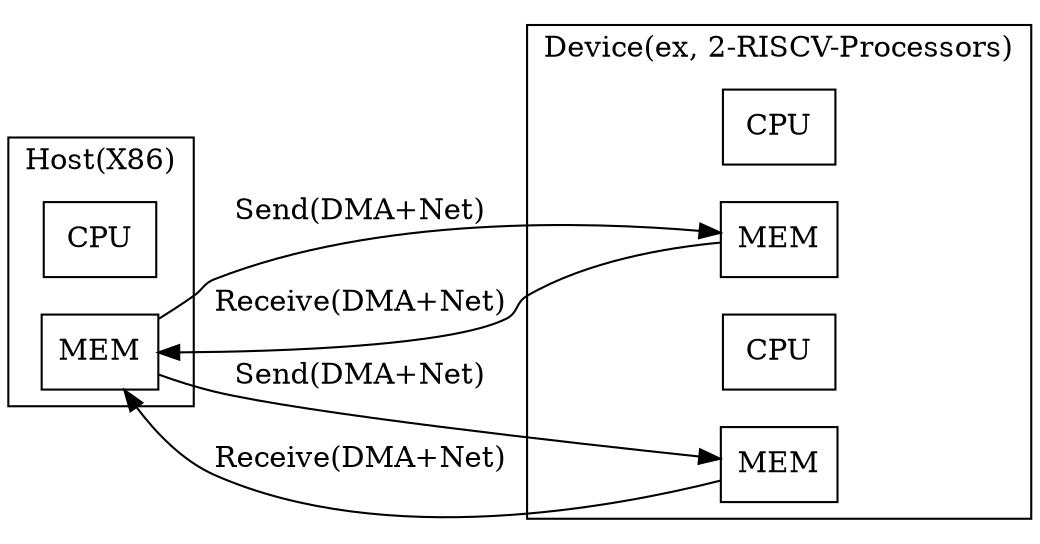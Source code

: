 digraph G {
  rankdir=LR;
  subgraph cluster0 {
    label = "Host(X86)";
    node [shape=box,style=nofilled,color=black]; X86 [label="CPU"];
    node [shape=box,style=nofilled,color=black]; HMem [label="MEM"];
  }
  subgraph cluster1 {
    label = "Device(ex, 2-RISCV-Processors)";
    node [shape=box,style=nofilled,color=black]; RISCV1 [label="CPU"];
    node [shape=box,style=nofilled,color=black]; DMem1 [label="MEM"];
    node [shape=box,style=nofilled,color=black]; RISCV2 [label="CPU"];
    node [shape=box,style=nofilled,color=black]; DMem2 [label="MEM"];
  }

  HMem -> DMem1 [label="Send(DMA+Net)"];
  DMem1 -> HMem [label="Receive(DMA+Net)"];

  HMem -> DMem2 [label="Send(DMA+Net)"];
  DMem2 -> HMem [label="Receive(DMA+Net)"];

//  label = "Figure: OpenCL with discrete memory (Device: 2 processor+memory)";
}

